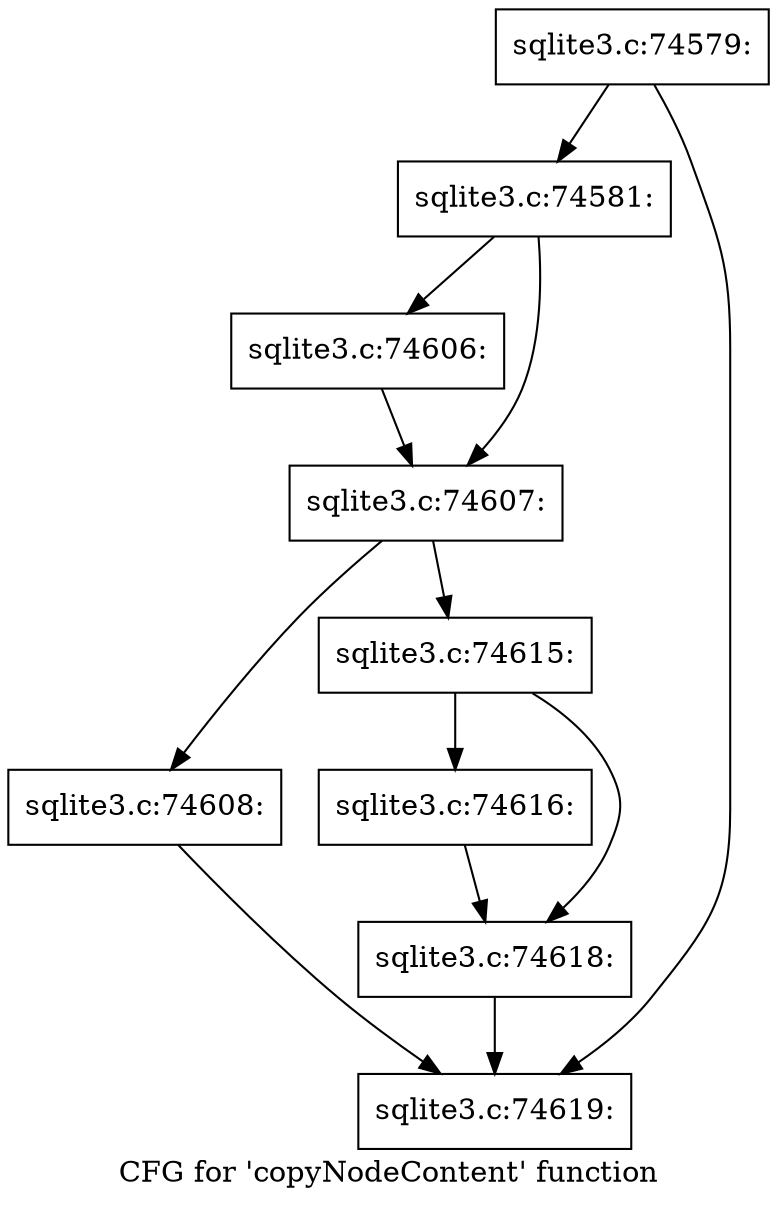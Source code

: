 digraph "CFG for 'copyNodeContent' function" {
	label="CFG for 'copyNodeContent' function";

	Node0x55c0f819ea20 [shape=record,label="{sqlite3.c:74579:}"];
	Node0x55c0f819ea20 -> Node0x55c0f81a5c00;
	Node0x55c0f819ea20 -> Node0x55c0f81a5c50;
	Node0x55c0f81a5c00 [shape=record,label="{sqlite3.c:74581:}"];
	Node0x55c0f81a5c00 -> Node0x55c0f81abbb0;
	Node0x55c0f81a5c00 -> Node0x55c0f81abc00;
	Node0x55c0f81abbb0 [shape=record,label="{sqlite3.c:74606:}"];
	Node0x55c0f81abbb0 -> Node0x55c0f81abc00;
	Node0x55c0f81abc00 [shape=record,label="{sqlite3.c:74607:}"];
	Node0x55c0f81abc00 -> Node0x55c0f81ac230;
	Node0x55c0f81abc00 -> Node0x55c0f81ac280;
	Node0x55c0f81ac230 [shape=record,label="{sqlite3.c:74608:}"];
	Node0x55c0f81ac230 -> Node0x55c0f81a5c50;
	Node0x55c0f81ac280 [shape=record,label="{sqlite3.c:74615:}"];
	Node0x55c0f81ac280 -> Node0x55c0f81ac980;
	Node0x55c0f81ac280 -> Node0x55c0f81ac9d0;
	Node0x55c0f81ac980 [shape=record,label="{sqlite3.c:74616:}"];
	Node0x55c0f81ac980 -> Node0x55c0f81ac9d0;
	Node0x55c0f81ac9d0 [shape=record,label="{sqlite3.c:74618:}"];
	Node0x55c0f81ac9d0 -> Node0x55c0f81a5c50;
	Node0x55c0f81a5c50 [shape=record,label="{sqlite3.c:74619:}"];
}
